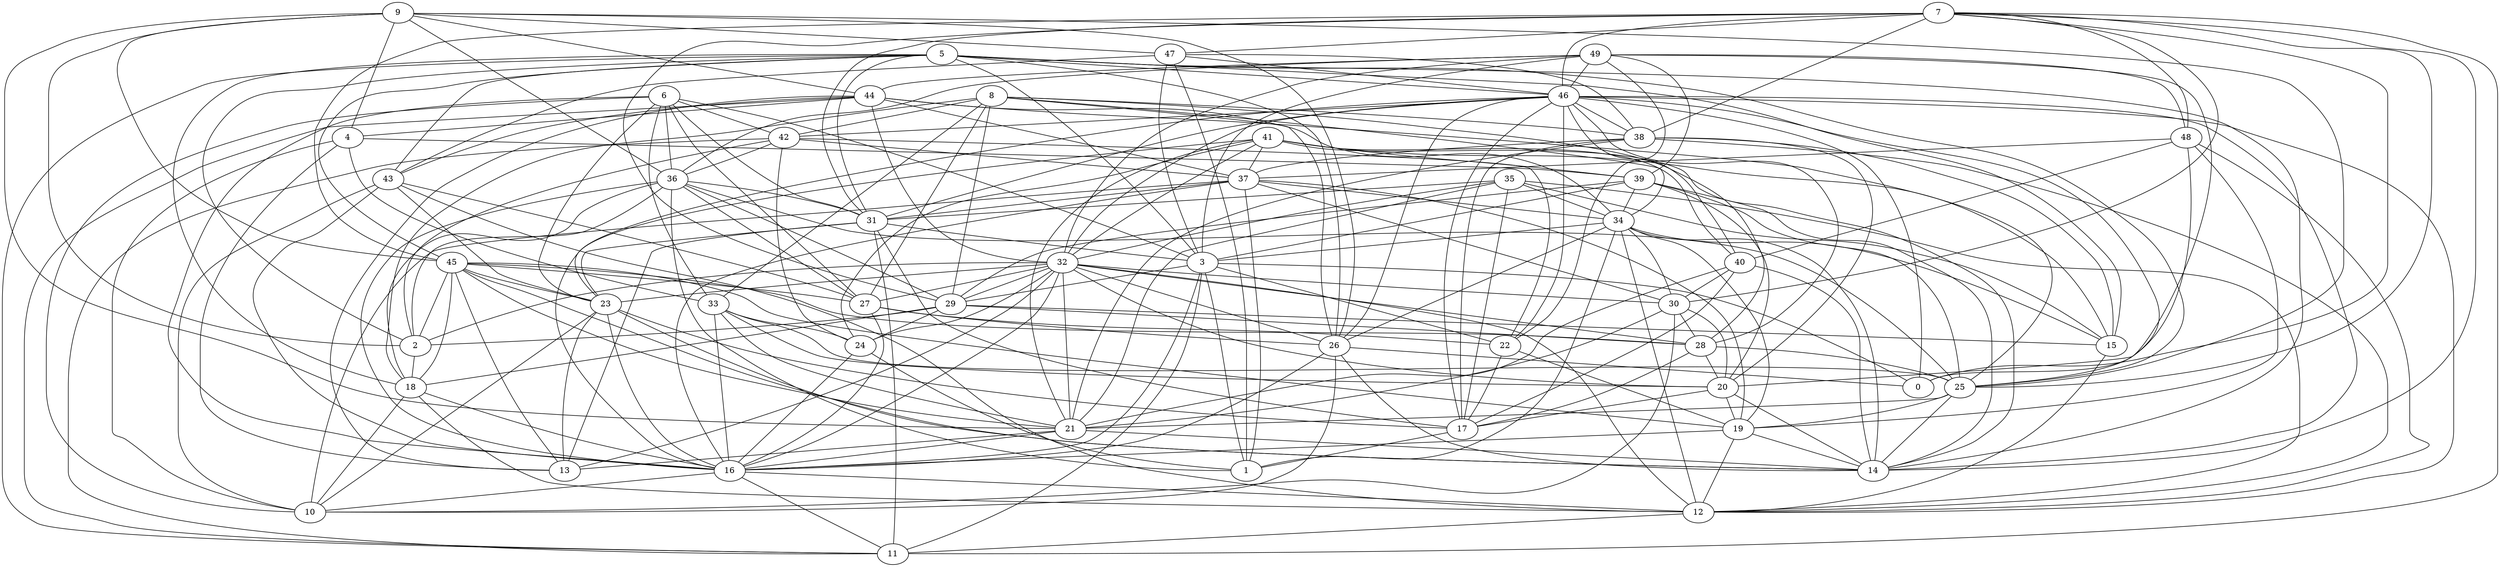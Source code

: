 digraph GG_graph {

subgraph G_graph {
edge [color = black]
"43" -> "16" [dir = none]
"43" -> "27" [dir = none]
"5" -> "14" [dir = none]
"5" -> "45" [dir = none]
"45" -> "27" [dir = none]
"45" -> "21" [dir = none]
"3" -> "1" [dir = none]
"3" -> "16" [dir = none]
"6" -> "23" [dir = none]
"6" -> "3" [dir = none]
"30" -> "28" [dir = none]
"37" -> "34" [dir = none]
"37" -> "31" [dir = none]
"37" -> "30" [dir = none]
"37" -> "16" [dir = none]
"37" -> "10" [dir = none]
"31" -> "17" [dir = none]
"23" -> "10" [dir = none]
"23" -> "14" [dir = none]
"23" -> "16" [dir = none]
"23" -> "17" [dir = none]
"40" -> "17" [dir = none]
"40" -> "14" [dir = none]
"46" -> "26" [dir = none]
"46" -> "22" [dir = none]
"46" -> "31" [dir = none]
"46" -> "17" [dir = none]
"46" -> "25" [dir = none]
"46" -> "38" [dir = none]
"46" -> "0" [dir = none]
"46" -> "40" [dir = none]
"9" -> "2" [dir = none]
"9" -> "45" [dir = none]
"9" -> "4" [dir = none]
"9" -> "36" [dir = none]
"9" -> "44" [dir = none]
"27" -> "16" [dir = none]
"35" -> "12" [dir = none]
"35" -> "32" [dir = none]
"18" -> "12" [dir = none]
"48" -> "0" [dir = none]
"48" -> "19" [dir = none]
"36" -> "16" [dir = none]
"36" -> "27" [dir = none]
"36" -> "31" [dir = none]
"36" -> "2" [dir = none]
"36" -> "1" [dir = none]
"36" -> "25" [dir = none]
"22" -> "19" [dir = none]
"24" -> "16" [dir = none]
"24" -> "1" [dir = none]
"26" -> "16" [dir = none]
"32" -> "28" [dir = none]
"32" -> "30" [dir = none]
"32" -> "12" [dir = none]
"32" -> "13" [dir = none]
"41" -> "16" [dir = none]
"41" -> "37" [dir = none]
"41" -> "32" [dir = none]
"29" -> "18" [dir = none]
"29" -> "15" [dir = none]
"38" -> "15" [dir = none]
"38" -> "37" [dir = none]
"38" -> "12" [dir = none]
"38" -> "20" [dir = none]
"8" -> "27" [dir = none]
"8" -> "29" [dir = none]
"8" -> "34" [dir = none]
"8" -> "38" [dir = none]
"47" -> "3" [dir = none]
"47" -> "46" [dir = none]
"16" -> "11" [dir = none]
"44" -> "13" [dir = none]
"44" -> "34" [dir = none]
"44" -> "37" [dir = none]
"12" -> "11" [dir = none]
"7" -> "46" [dir = none]
"7" -> "48" [dir = none]
"7" -> "11" [dir = none]
"7" -> "0" [dir = none]
"7" -> "29" [dir = none]
"34" -> "19" [dir = none]
"34" -> "12" [dir = none]
"34" -> "14" [dir = none]
"39" -> "3" [dir = none]
"39" -> "20" [dir = none]
"20" -> "19" [dir = none]
"33" -> "21" [dir = none]
"33" -> "16" [dir = none]
"33" -> "25" [dir = none]
"4" -> "10" [dir = none]
"42" -> "36" [dir = none]
"42" -> "37" [dir = none]
"42" -> "11" [dir = none]
"49" -> "46" [dir = none]
"49" -> "36" [dir = none]
"49" -> "22" [dir = none]
"49" -> "3" [dir = none]
"7" -> "30" [dir = none]
"15" -> "12" [dir = none]
"5" -> "11" [dir = none]
"31" -> "11" [dir = none]
"25" -> "21" [dir = none]
"5" -> "43" [dir = none]
"3" -> "0" [dir = none]
"45" -> "2" [dir = none]
"46" -> "42" [dir = none]
"25" -> "14" [dir = none]
"43" -> "10" [dir = none]
"39" -> "29" [dir = none]
"6" -> "16" [dir = none]
"5" -> "18" [dir = none]
"49" -> "44" [dir = none]
"47" -> "43" [dir = none]
"35" -> "34" [dir = none]
"32" -> "20" [dir = none]
"19" -> "16" [dir = none]
"9" -> "21" [dir = none]
"7" -> "25" [dir = none]
"35" -> "21" [dir = none]
"7" -> "47" [dir = none]
"26" -> "0" [dir = none]
"9" -> "26" [dir = none]
"44" -> "4" [dir = none]
"32" -> "26" [dir = none]
"32" -> "24" [dir = none]
"42" -> "24" [dir = none]
"7" -> "14" [dir = none]
"3" -> "29" [dir = none]
"21" -> "13" [dir = none]
"2" -> "18" [dir = none]
"31" -> "13" [dir = none]
"48" -> "12" [dir = none]
"19" -> "12" [dir = none]
"44" -> "11" [dir = none]
"37" -> "19" [dir = none]
"5" -> "2" [dir = none]
"3" -> "11" [dir = none]
"41" -> "24" [dir = none]
"29" -> "24" [dir = none]
"8" -> "28" [dir = none]
"44" -> "43" [dir = none]
"34" -> "30" [dir = none]
"41" -> "39" [dir = none]
"8" -> "18" [dir = none]
"26" -> "10" [dir = none]
"28" -> "17" [dir = none]
"22" -> "17" [dir = none]
"49" -> "20" [dir = none]
"47" -> "38" [dir = none]
"49" -> "48" [dir = none]
"5" -> "3" [dir = none]
"30" -> "21" [dir = none]
"7" -> "38" [dir = none]
"35" -> "31" [dir = none]
"25" -> "19" [dir = none]
"40" -> "21" [dir = none]
"31" -> "23" [dir = none]
"38" -> "21" [dir = none]
"21" -> "16" [dir = none]
"33" -> "20" [dir = none]
"45" -> "28" [dir = none]
"45" -> "13" [dir = none]
"34" -> "3" [dir = none]
"32" -> "16" [dir = none]
"9" -> "25" [dir = none]
"48" -> "40" [dir = none]
"36" -> "29" [dir = none]
"6" -> "27" [dir = none]
"27" -> "26" [dir = none]
"48" -> "37" [dir = none]
"30" -> "10" [dir = none]
"26" -> "14" [dir = none]
"42" -> "2" [dir = none]
"29" -> "2" [dir = none]
"45" -> "23" [dir = none]
"28" -> "20" [dir = none]
"6" -> "33" [dir = none]
"16" -> "10" [dir = none]
"4" -> "33" [dir = none]
"21" -> "14" [dir = none]
"32" -> "21" [dir = none]
"27" -> "22" [dir = none]
"37" -> "1" [dir = none]
"44" -> "25" [dir = none]
"17" -> "1" [dir = none]
"41" -> "15" [dir = none]
"28" -> "25" [dir = none]
"38" -> "17" [dir = none]
"35" -> "17" [dir = none]
"46" -> "23" [dir = none]
"32" -> "23" [dir = none]
"18" -> "10" [dir = none]
"41" -> "21" [dir = none]
"46" -> "14" [dir = none]
"8" -> "26" [dir = none]
"8" -> "33" [dir = none]
"43" -> "23" [dir = none]
"7" -> "45" [dir = none]
"39" -> "34" [dir = none]
"34" -> "15" [dir = none]
"34" -> "26" [dir = none]
"39" -> "25" [dir = none]
"30" -> "20" [dir = none]
"31" -> "3" [dir = none]
"49" -> "39" [dir = none]
"45" -> "14" [dir = none]
"35" -> "15" [dir = none]
"32" -> "29" [dir = none]
"19" -> "14" [dir = none]
"29" -> "28" [dir = none]
"40" -> "30" [dir = none]
"46" -> "32" [dir = none]
"8" -> "42" [dir = none]
"4" -> "39" [dir = none]
"46" -> "28" [dir = none]
"16" -> "12" [dir = none]
"7" -> "31" [dir = none]
"6" -> "36" [dir = none]
"18" -> "16" [dir = none]
"41" -> "14" [dir = none]
"33" -> "24" [dir = none]
"9" -> "47" [dir = none]
"6" -> "10" [dir = none]
"4" -> "13" [dir = none]
"23" -> "13" [dir = none]
"5" -> "15" [dir = none]
"5" -> "31" [dir = none]
"20" -> "17" [dir = none]
"47" -> "1" [dir = none]
"32" -> "27" [dir = none]
"43" -> "12" [dir = none]
"3" -> "22" [dir = none]
"34" -> "1" [dir = none]
"36" -> "18" [dir = none]
"39" -> "14" [dir = none]
"49" -> "32" [dir = none]
"5" -> "26" [dir = none]
"45" -> "18" [dir = none]
"5" -> "25" [dir = none]
"32" -> "2" [dir = none]
"5" -> "46" [dir = none]
"20" -> "14" [dir = none]
"41" -> "40" [dir = none]
"44" -> "32" [dir = none]
"46" -> "12" [dir = none]
"42" -> "22" [dir = none]
"6" -> "42" [dir = none]
"45" -> "19" [dir = none]
"6" -> "31" [dir = none]
}

}
